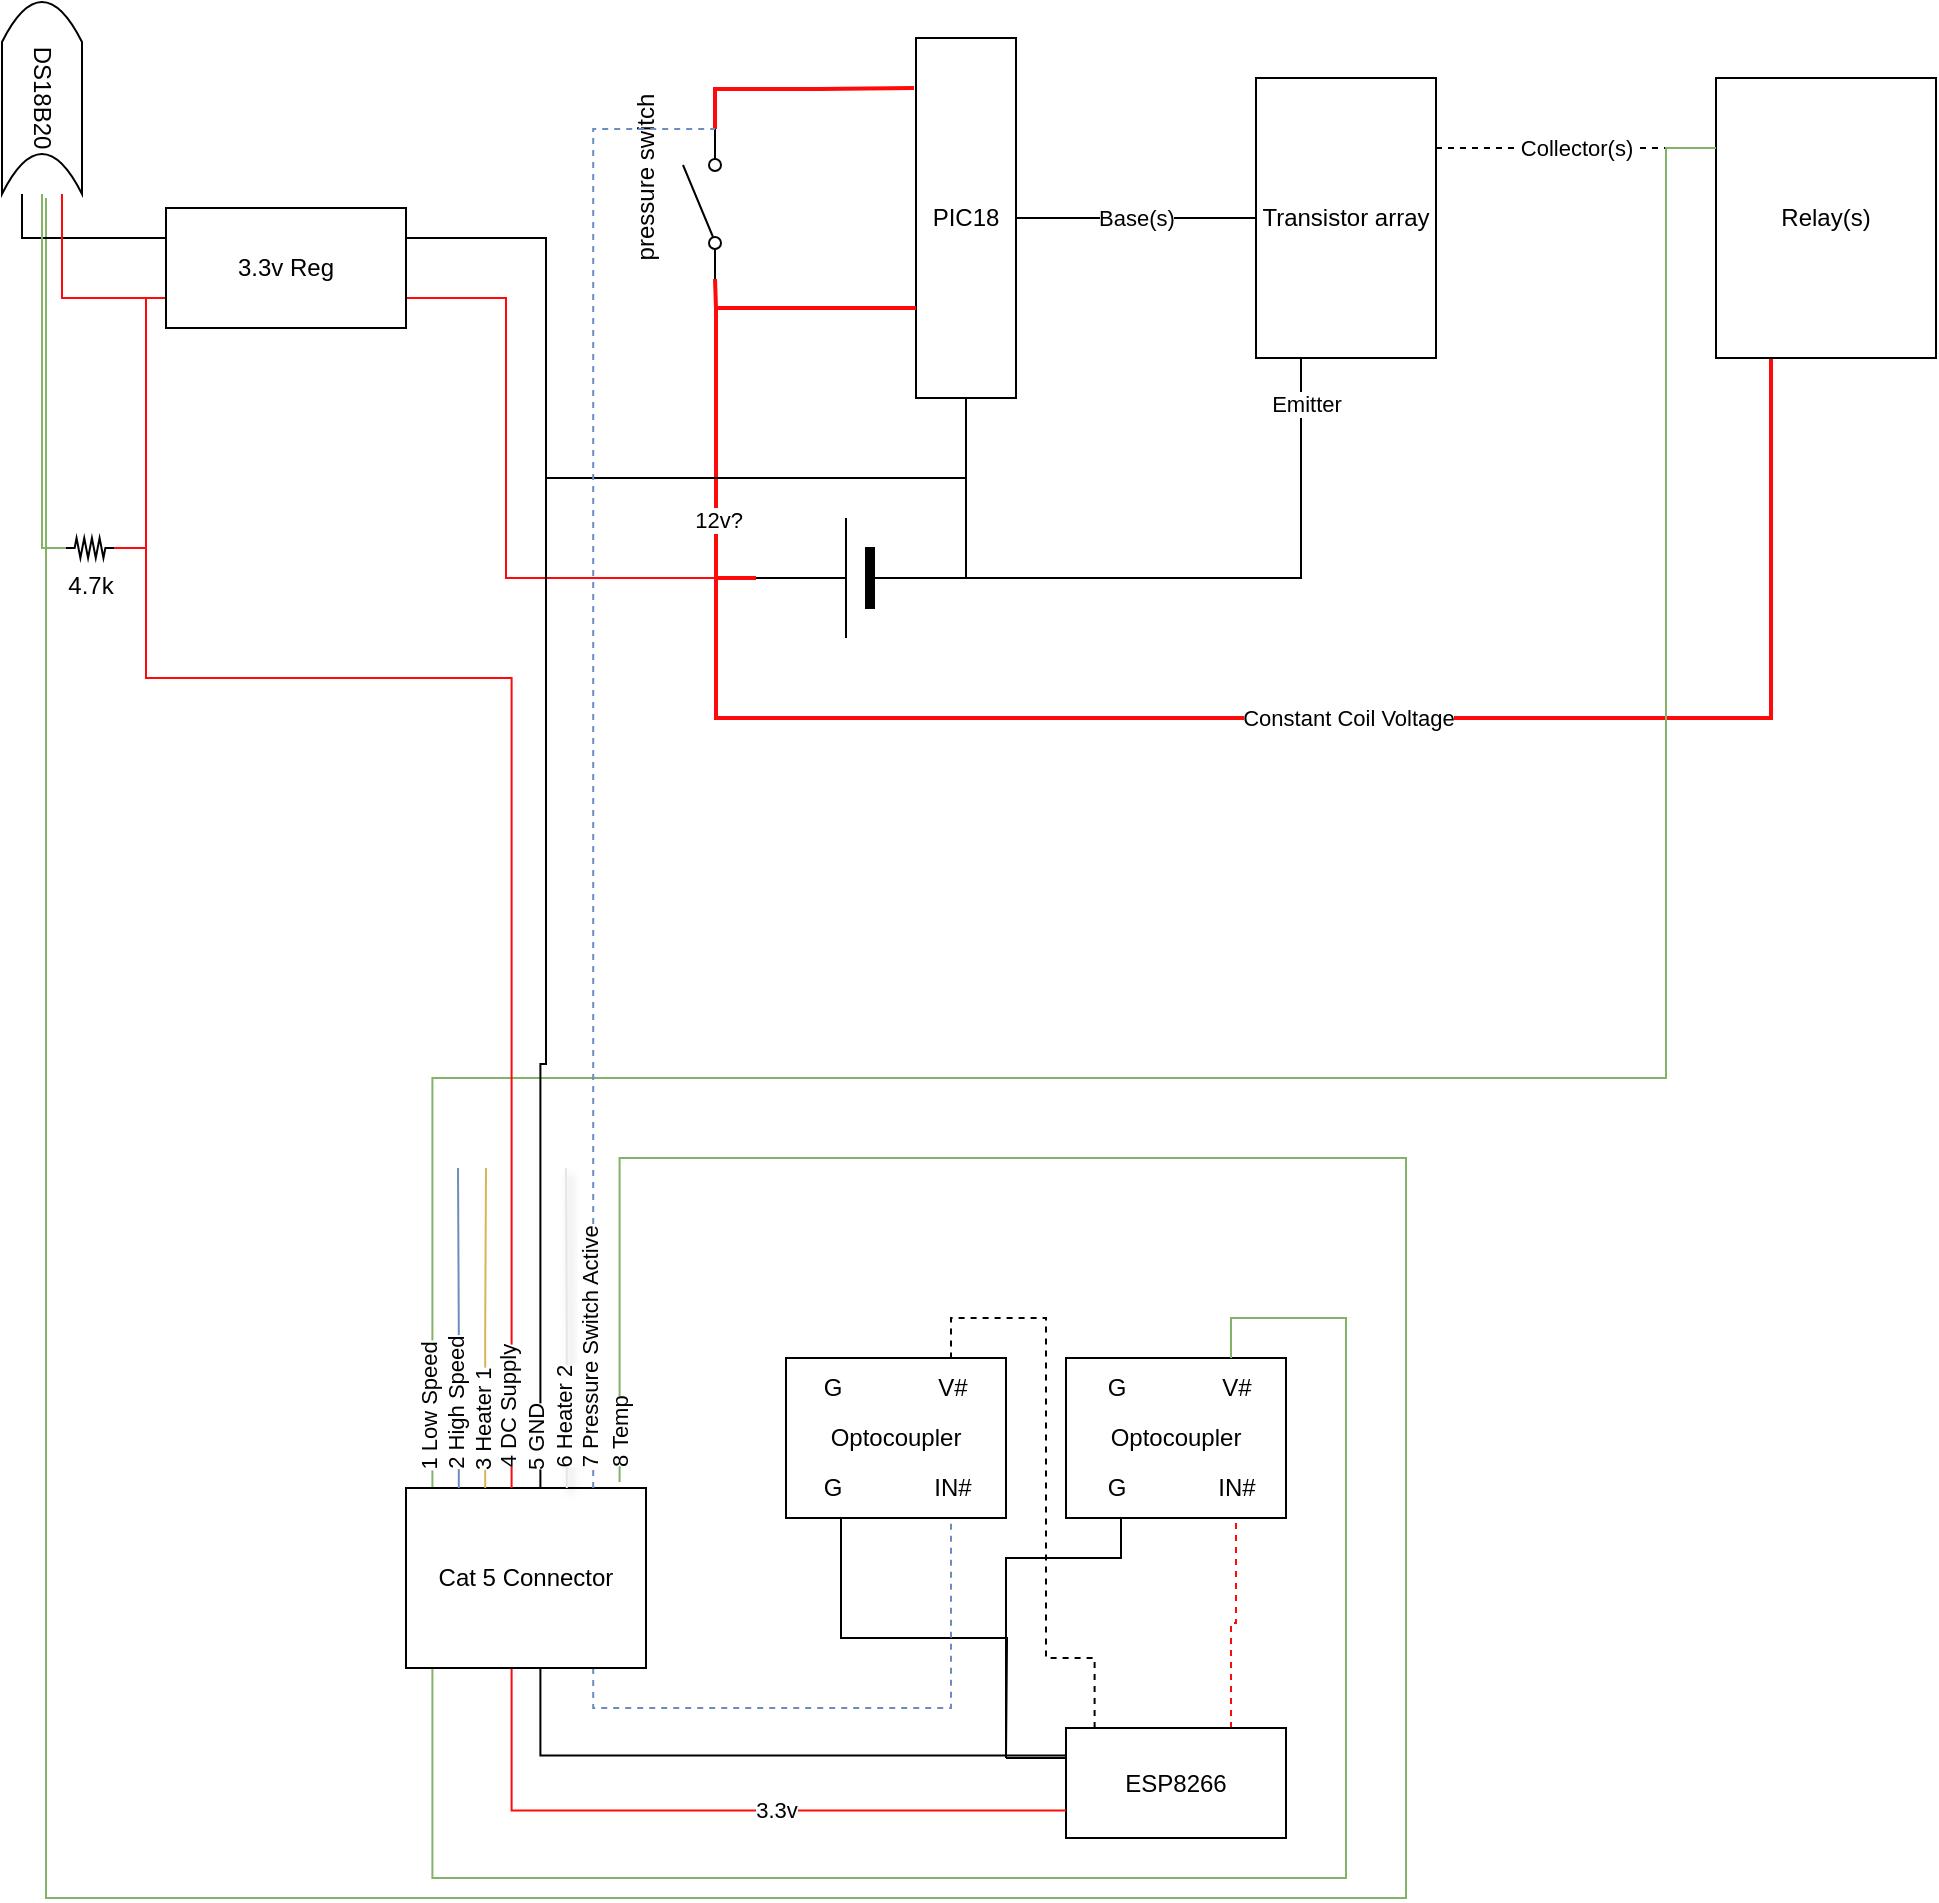 <mxfile version="20.3.0"><diagram id="HO80RgkjWa2qzDOnT4yv" name="Page-1"><mxGraphModel dx="1223" dy="1009" grid="1" gridSize="10" guides="1" tooltips="1" connect="1" arrows="1" fold="1" page="1" pageScale="1" pageWidth="1390" pageHeight="980" math="0" shadow="0"><root><mxCell id="0"/><mxCell id="1" parent="0"/><mxCell id="HXq7j-YS7tvYpMyhoHRz-6" value="Base(s)" style="edgeStyle=orthogonalEdgeStyle;rounded=0;orthogonalLoop=1;jettySize=auto;html=1;exitX=1;exitY=0.5;exitDx=0;exitDy=0;entryX=0;entryY=0.5;entryDx=0;entryDy=0;endArrow=none;endFill=0;" edge="1" parent="1" source="5wMK9O2vsvdra9HuAGVY-1" target="HXq7j-YS7tvYpMyhoHRz-1"><mxGeometry relative="1" as="geometry"/></mxCell><mxCell id="5wMK9O2vsvdra9HuAGVY-1" value="PIC18" style="rounded=0;whiteSpace=wrap;html=1;" parent="1" vertex="1"><mxGeometry x="485" y="30" width="50" height="180" as="geometry"/></mxCell><mxCell id="5wMK9O2vsvdra9HuAGVY-6" style="edgeStyle=orthogonalEdgeStyle;rounded=0;orthogonalLoop=1;jettySize=auto;html=1;exitX=1;exitY=0.8;exitDx=0;exitDy=0;entryX=-0.02;entryY=0.139;entryDx=0;entryDy=0;endArrow=none;endFill=0;fillColor=#f8cecc;strokeColor=#FF0A0A;strokeWidth=2;entryPerimeter=0;" parent="1" source="5wMK9O2vsvdra9HuAGVY-2" target="5wMK9O2vsvdra9HuAGVY-1" edge="1"><mxGeometry relative="1" as="geometry"/></mxCell><mxCell id="5wMK9O2vsvdra9HuAGVY-2" value="" style="shape=mxgraph.electrical.electro-mechanical.singleSwitch;aspect=fixed;elSwitchState=off;rotation=-90;" parent="1" vertex="1"><mxGeometry x="341" y="103" width="75" height="20" as="geometry"/></mxCell><mxCell id="5wMK9O2vsvdra9HuAGVY-3" value="" style="endArrow=none;html=1;rounded=0;entryX=0;entryY=0.8;entryDx=0;entryDy=0;exitX=0;exitY=0.75;exitDx=0;exitDy=0;fillColor=#f8cecc;strokeColor=#FF0A0A;strokeWidth=2;" parent="1" source="5wMK9O2vsvdra9HuAGVY-1" target="5wMK9O2vsvdra9HuAGVY-2" edge="1"><mxGeometry width="50" height="50" relative="1" as="geometry"><mxPoint x="365" y="170" as="sourcePoint"/><mxPoint x="415" y="120" as="targetPoint"/><Array as="points"><mxPoint x="385" y="165"/></Array></mxGeometry></mxCell><mxCell id="5wMK9O2vsvdra9HuAGVY-5" style="edgeStyle=orthogonalEdgeStyle;rounded=0;orthogonalLoop=1;jettySize=auto;html=1;exitX=1;exitY=0.5;exitDx=0;exitDy=0;exitPerimeter=0;entryX=0;entryY=0.75;entryDx=0;entryDy=0;endArrow=none;endFill=0;fillColor=#f8cecc;strokeColor=#FF0A0A;strokeWidth=2;" parent="1" source="5wMK9O2vsvdra9HuAGVY-4" target="5wMK9O2vsvdra9HuAGVY-1" edge="1"><mxGeometry relative="1" as="geometry"/></mxCell><mxCell id="5wMK9O2vsvdra9HuAGVY-8" value="12v?" style="edgeLabel;html=1;align=center;verticalAlign=middle;resizable=0;points=[];" parent="5wMK9O2vsvdra9HuAGVY-5" vertex="1" connectable="0"><mxGeometry x="-0.616" y="-1" relative="1" as="geometry"><mxPoint as="offset"/></mxGeometry></mxCell><mxCell id="5wMK9O2vsvdra9HuAGVY-7" style="edgeStyle=orthogonalEdgeStyle;rounded=0;orthogonalLoop=1;jettySize=auto;html=1;exitX=0;exitY=0.5;exitDx=0;exitDy=0;exitPerimeter=0;entryX=0.5;entryY=1;entryDx=0;entryDy=0;endArrow=none;endFill=0;" parent="1" source="5wMK9O2vsvdra9HuAGVY-4" target="5wMK9O2vsvdra9HuAGVY-1" edge="1"><mxGeometry relative="1" as="geometry"><Array as="points"><mxPoint x="510" y="300"/></Array></mxGeometry></mxCell><mxCell id="HXq7j-YS7tvYpMyhoHRz-83" style="edgeStyle=orthogonalEdgeStyle;rounded=0;orthogonalLoop=1;jettySize=auto;html=1;exitX=0;exitY=0.5;exitDx=0;exitDy=0;exitPerimeter=0;entryX=1;entryY=0.25;entryDx=0;entryDy=0;shadow=0;strokeColor=#000000;strokeWidth=1;endArrow=none;endFill=0;" edge="1" parent="1" source="5wMK9O2vsvdra9HuAGVY-4" target="HXq7j-YS7tvYpMyhoHRz-73"><mxGeometry relative="1" as="geometry"><Array as="points"><mxPoint x="510" y="300"/><mxPoint x="510" y="250"/><mxPoint x="300" y="250"/><mxPoint x="300" y="130"/></Array></mxGeometry></mxCell><mxCell id="HXq7j-YS7tvYpMyhoHRz-84" style="edgeStyle=orthogonalEdgeStyle;rounded=0;orthogonalLoop=1;jettySize=auto;html=1;exitX=1;exitY=0.5;exitDx=0;exitDy=0;exitPerimeter=0;entryX=1;entryY=0.75;entryDx=0;entryDy=0;shadow=0;strokeColor=#FF0A0A;strokeWidth=1;endArrow=none;endFill=0;" edge="1" parent="1" source="5wMK9O2vsvdra9HuAGVY-4" target="HXq7j-YS7tvYpMyhoHRz-73"><mxGeometry relative="1" as="geometry"><Array as="points"><mxPoint x="280" y="300"/><mxPoint x="280" y="160"/></Array></mxGeometry></mxCell><mxCell id="5wMK9O2vsvdra9HuAGVY-4" value="" style="verticalLabelPosition=bottom;shadow=0;dashed=0;align=center;fillColor=strokeColor;html=1;verticalAlign=top;strokeWidth=1;shape=mxgraph.electrical.miscellaneous.monocell_battery;rotation=-180;" parent="1" vertex="1"><mxGeometry x="405" y="270" width="100" height="60" as="geometry"/></mxCell><mxCell id="5wMK9O2vsvdra9HuAGVY-9" value="pressure switch" style="text;html=1;align=center;verticalAlign=middle;resizable=0;points=[];autosize=1;strokeColor=none;fillColor=none;rotation=-90;" parent="1" vertex="1"><mxGeometry x="295" y="85" width="110" height="30" as="geometry"/></mxCell><mxCell id="HXq7j-YS7tvYpMyhoHRz-2" style="edgeStyle=orthogonalEdgeStyle;rounded=0;orthogonalLoop=1;jettySize=auto;html=1;exitX=0.25;exitY=1;exitDx=0;exitDy=0;endArrow=none;endFill=0;" edge="1" parent="1" source="HXq7j-YS7tvYpMyhoHRz-1" target="5wMK9O2vsvdra9HuAGVY-4"><mxGeometry relative="1" as="geometry"><mxPoint x="655" y="90" as="sourcePoint"/><mxPoint x="505" y="305" as="targetPoint"/><Array as="points"><mxPoint x="678" y="300"/></Array></mxGeometry></mxCell><mxCell id="HXq7j-YS7tvYpMyhoHRz-3" value="Emitter" style="edgeLabel;html=1;align=center;verticalAlign=middle;resizable=0;points=[];" vertex="1" connectable="0" parent="HXq7j-YS7tvYpMyhoHRz-2"><mxGeometry x="-0.836" y="2" relative="1" as="geometry"><mxPoint as="offset"/></mxGeometry></mxCell><mxCell id="HXq7j-YS7tvYpMyhoHRz-9" value="Collector(s)" style="edgeStyle=orthogonalEdgeStyle;rounded=0;orthogonalLoop=1;jettySize=auto;html=1;exitX=1;exitY=0.25;exitDx=0;exitDy=0;entryX=0;entryY=0.25;entryDx=0;entryDy=0;endArrow=none;endFill=0;dashed=1;" edge="1" parent="1" source="HXq7j-YS7tvYpMyhoHRz-1" target="HXq7j-YS7tvYpMyhoHRz-8"><mxGeometry relative="1" as="geometry"/></mxCell><mxCell id="HXq7j-YS7tvYpMyhoHRz-1" value="Transistor array" style="rounded=0;whiteSpace=wrap;html=1;" vertex="1" parent="1"><mxGeometry x="655" y="50" width="90" height="140" as="geometry"/></mxCell><mxCell id="HXq7j-YS7tvYpMyhoHRz-14" style="edgeStyle=orthogonalEdgeStyle;rounded=0;orthogonalLoop=1;jettySize=auto;html=1;exitX=0.25;exitY=1;exitDx=0;exitDy=0;endArrow=none;endFill=0;strokeColor=#FF0A0A;strokeWidth=2;" edge="1" parent="1" source="HXq7j-YS7tvYpMyhoHRz-8"><mxGeometry relative="1" as="geometry"><mxPoint x="385" y="300" as="targetPoint"/><Array as="points"><mxPoint x="913" y="370"/><mxPoint x="385" y="370"/></Array></mxGeometry></mxCell><mxCell id="HXq7j-YS7tvYpMyhoHRz-16" value="Constant Coil Voltage" style="edgeLabel;html=1;align=center;verticalAlign=middle;resizable=0;points=[];" vertex="1" connectable="0" parent="HXq7j-YS7tvYpMyhoHRz-14"><mxGeometry x="-0.309" y="1" relative="1" as="geometry"><mxPoint x="-123" y="-1" as="offset"/></mxGeometry></mxCell><mxCell id="HXq7j-YS7tvYpMyhoHRz-8" value="Relay(s)" style="rounded=0;whiteSpace=wrap;html=1;" vertex="1" parent="1"><mxGeometry x="885" y="50" width="110" height="140" as="geometry"/></mxCell><mxCell id="HXq7j-YS7tvYpMyhoHRz-20" value="Optocoupler" style="rounded=0;whiteSpace=wrap;html=1;" vertex="1" parent="1"><mxGeometry x="560" y="690" width="110" height="80" as="geometry"/></mxCell><mxCell id="HXq7j-YS7tvYpMyhoHRz-23" value="G" style="text;html=1;align=center;verticalAlign=middle;resizable=0;points=[];autosize=1;strokeColor=none;fillColor=none;" vertex="1" parent="1"><mxGeometry x="570" y="690" width="30" height="30" as="geometry"/></mxCell><mxCell id="HXq7j-YS7tvYpMyhoHRz-24" value="V#" style="text;html=1;align=center;verticalAlign=middle;resizable=0;points=[];autosize=1;strokeColor=none;fillColor=none;" vertex="1" parent="1"><mxGeometry x="625" y="690" width="40" height="30" as="geometry"/></mxCell><mxCell id="HXq7j-YS7tvYpMyhoHRz-25" value="G" style="text;html=1;align=center;verticalAlign=middle;resizable=0;points=[];autosize=1;strokeColor=none;fillColor=none;" vertex="1" parent="1"><mxGeometry x="570" y="740" width="30" height="30" as="geometry"/></mxCell><mxCell id="HXq7j-YS7tvYpMyhoHRz-26" value="IN#" style="text;html=1;align=center;verticalAlign=middle;resizable=0;points=[];autosize=1;strokeColor=none;fillColor=none;" vertex="1" parent="1"><mxGeometry x="625" y="740" width="40" height="30" as="geometry"/></mxCell><mxCell id="HXq7j-YS7tvYpMyhoHRz-28" style="edgeStyle=orthogonalEdgeStyle;rounded=0;orthogonalLoop=1;jettySize=auto;html=1;exitX=1;exitY=0.25;exitDx=0;exitDy=0;entryX=0.25;entryY=1;entryDx=0;entryDy=0;strokeColor=#000000;strokeWidth=1;endArrow=none;endFill=0;" edge="1" parent="1" target="HXq7j-YS7tvYpMyhoHRz-20"><mxGeometry relative="1" as="geometry"><mxPoint x="530" y="890" as="sourcePoint"/><Array as="points"><mxPoint x="530" y="790"/><mxPoint x="588" y="790"/></Array></mxGeometry></mxCell><mxCell id="HXq7j-YS7tvYpMyhoHRz-29" style="edgeStyle=orthogonalEdgeStyle;rounded=0;orthogonalLoop=1;jettySize=auto;html=1;exitX=0.75;exitY=0;exitDx=0;exitDy=0;strokeColor=#FF0A0A;strokeWidth=1;endArrow=none;endFill=0;dashed=1;" edge="1" parent="1" source="HXq7j-YS7tvYpMyhoHRz-27" target="HXq7j-YS7tvYpMyhoHRz-26"><mxGeometry relative="1" as="geometry"/></mxCell><mxCell id="HXq7j-YS7tvYpMyhoHRz-63" style="edgeStyle=orthogonalEdgeStyle;rounded=0;orthogonalLoop=1;jettySize=auto;html=1;exitX=0.13;exitY=0;exitDx=0;exitDy=0;exitPerimeter=0;entryX=0.75;entryY=0;entryDx=0;entryDy=0;shadow=0;dashed=1;strokeColor=#000000;strokeWidth=1;endArrow=none;endFill=0;" edge="1" parent="1" source="HXq7j-YS7tvYpMyhoHRz-27" target="HXq7j-YS7tvYpMyhoHRz-57"><mxGeometry relative="1" as="geometry"><Array as="points"><mxPoint x="574" y="840"/><mxPoint x="550" y="840"/><mxPoint x="550" y="670"/><mxPoint x="503" y="670"/></Array></mxGeometry></mxCell><mxCell id="HXq7j-YS7tvYpMyhoHRz-27" value="ESP8266" style="rounded=0;whiteSpace=wrap;html=1;points=[[0,0,0,0,0],[0,0.25,0,0,0],[0,0.5,0,0,0],[0,0.75,0,0,0],[0,1,0,0,0],[0.13,0,0,0,0],[0.25,0,0,0,0],[0.25,1,0,0,0],[0.5,0,0,0,0],[0.5,1,0,0,0],[0.75,0,0,0,0],[0.75,1,0,0,0],[1,0,0,0,0],[1,0.25,0,0,0],[1,0.5,0,0,0],[1,0.75,0,0,0],[1,1,0,0,0]];" vertex="1" parent="1"><mxGeometry x="560" y="875" width="110" height="55" as="geometry"/></mxCell><mxCell id="HXq7j-YS7tvYpMyhoHRz-53" style="edgeStyle=orthogonalEdgeStyle;rounded=0;orthogonalLoop=1;jettySize=auto;html=1;exitX=1;exitY=0.25;exitDx=0;exitDy=0;entryX=0;entryY=0.25;entryDx=0;entryDy=0;shadow=0;strokeColor=#000000;strokeWidth=1;endArrow=none;endFill=0;" edge="1" parent="1" target="HXq7j-YS7tvYpMyhoHRz-27"><mxGeometry relative="1" as="geometry"><mxPoint x="530" y="890" as="sourcePoint"/></mxGeometry></mxCell><mxCell id="HXq7j-YS7tvYpMyhoHRz-64" style="edgeStyle=orthogonalEdgeStyle;rounded=0;orthogonalLoop=1;jettySize=auto;html=1;exitX=1;exitY=0.25;exitDx=0;exitDy=0;entryX=0.25;entryY=1;entryDx=0;entryDy=0;shadow=0;strokeColor=#000000;strokeWidth=1;endArrow=none;endFill=0;" edge="1" parent="1" target="HXq7j-YS7tvYpMyhoHRz-57"><mxGeometry relative="1" as="geometry"><mxPoint x="530" y="890" as="sourcePoint"/></mxGeometry></mxCell><mxCell id="HXq7j-YS7tvYpMyhoHRz-34" style="edgeStyle=orthogonalEdgeStyle;rounded=0;orthogonalLoop=1;jettySize=auto;html=1;exitX=0.11;exitY=0;exitDx=0;exitDy=0;exitPerimeter=0;strokeColor=#82b366;strokeWidth=1;endArrow=none;endFill=0;fillColor=#d5e8d4;entryX=0;entryY=0.25;entryDx=0;entryDy=0;" edge="1" parent="1" source="HXq7j-YS7tvYpMyhoHRz-31" target="HXq7j-YS7tvYpMyhoHRz-8"><mxGeometry relative="1" as="geometry"><mxPoint x="243" y="595" as="targetPoint"/><Array as="points"><mxPoint x="243" y="550"/><mxPoint x="860" y="550"/><mxPoint x="860" y="85"/></Array></mxGeometry></mxCell><mxCell id="HXq7j-YS7tvYpMyhoHRz-35" value="1 Low Speed" style="edgeLabel;html=1;align=center;verticalAlign=middle;resizable=0;points=[];rotation=-90;" vertex="1" connectable="0" parent="HXq7j-YS7tvYpMyhoHRz-34"><mxGeometry x="0.075" y="2" relative="1" as="geometry"><mxPoint x="-502" y="166" as="offset"/></mxGeometry></mxCell><mxCell id="HXq7j-YS7tvYpMyhoHRz-51" style="edgeStyle=orthogonalEdgeStyle;rounded=0;orthogonalLoop=1;jettySize=auto;html=1;exitX=0.56;exitY=1;exitDx=0;exitDy=0;exitPerimeter=0;entryX=0;entryY=0.25;entryDx=0;entryDy=0;shadow=0;strokeColor=#000000;strokeWidth=1;endArrow=none;endFill=0;entryPerimeter=0;" edge="1" parent="1" source="HXq7j-YS7tvYpMyhoHRz-31" target="HXq7j-YS7tvYpMyhoHRz-27"><mxGeometry relative="1" as="geometry"><mxPoint x="410" y="890" as="targetPoint"/></mxGeometry></mxCell><mxCell id="HXq7j-YS7tvYpMyhoHRz-52" style="edgeStyle=orthogonalEdgeStyle;rounded=0;orthogonalLoop=1;jettySize=auto;html=1;exitX=0.44;exitY=1;exitDx=0;exitDy=0;exitPerimeter=0;entryX=0;entryY=0.75;entryDx=0;entryDy=0;shadow=0;strokeColor=#FF0A0A;strokeWidth=1;endArrow=none;endFill=0;entryPerimeter=0;" edge="1" parent="1" source="HXq7j-YS7tvYpMyhoHRz-31" target="HXq7j-YS7tvYpMyhoHRz-27"><mxGeometry relative="1" as="geometry"><mxPoint x="410" y="905" as="targetPoint"/></mxGeometry></mxCell><mxCell id="HXq7j-YS7tvYpMyhoHRz-89" value="3.3v" style="edgeLabel;html=1;align=center;verticalAlign=middle;resizable=0;points=[];" vertex="1" connectable="0" parent="HXq7j-YS7tvYpMyhoHRz-52"><mxGeometry x="0.168" y="1" relative="1" as="geometry"><mxPoint as="offset"/></mxGeometry></mxCell><mxCell id="HXq7j-YS7tvYpMyhoHRz-56" style="edgeStyle=orthogonalEdgeStyle;rounded=0;orthogonalLoop=1;jettySize=auto;html=1;exitX=0.11;exitY=1;exitDx=0;exitDy=0;exitPerimeter=0;entryX=0.75;entryY=0;entryDx=0;entryDy=0;shadow=0;strokeColor=#82b366;strokeWidth=1;endArrow=none;endFill=0;fillColor=#d5e8d4;" edge="1" parent="1" source="HXq7j-YS7tvYpMyhoHRz-31" target="HXq7j-YS7tvYpMyhoHRz-20"><mxGeometry relative="1" as="geometry"><Array as="points"><mxPoint x="243" y="950"/><mxPoint x="700" y="950"/><mxPoint x="700" y="670"/><mxPoint x="643" y="670"/></Array></mxGeometry></mxCell><mxCell id="HXq7j-YS7tvYpMyhoHRz-58" style="edgeStyle=orthogonalEdgeStyle;rounded=0;orthogonalLoop=1;jettySize=auto;html=1;exitX=0.78;exitY=1;exitDx=0;exitDy=0;exitPerimeter=0;entryX=0.75;entryY=1;entryDx=0;entryDy=0;shadow=0;strokeColor=#6c8ebf;strokeWidth=1;endArrow=none;endFill=0;fillColor=#dae8fc;dashed=1;" edge="1" parent="1" source="HXq7j-YS7tvYpMyhoHRz-31" target="HXq7j-YS7tvYpMyhoHRz-57"><mxGeometry relative="1" as="geometry"/></mxCell><mxCell id="HXq7j-YS7tvYpMyhoHRz-31" value="Cat 5 Connector" style="rounded=0;whiteSpace=wrap;html=1;points=[[0.11,0,0,0,0],[0.11,1,0,0,0],[0.22,0,0,0,0],[0.22,1,0,0,0],[0.33,0,0,0,0],[0.33,1,0,0,0],[0.44,0,0,0,0],[0.44,1,0,0,0],[0.56,0,0,0,0],[0.56,1,0,0,0],[0.67,0,0,0,0],[0.67,1,0,0,0],[0.78,0,0,0,0],[0.78,1,0,0,0],[0.89,0,0,0,0],[0.89,1,0,0,0]];" vertex="1" parent="1"><mxGeometry x="230" y="755" width="120" height="90" as="geometry"/></mxCell><mxCell id="HXq7j-YS7tvYpMyhoHRz-36" style="edgeStyle=orthogonalEdgeStyle;rounded=0;orthogonalLoop=1;jettySize=auto;html=1;exitX=0.22;exitY=0;exitDx=0;exitDy=0;exitPerimeter=0;strokeColor=#6c8ebf;strokeWidth=1;endArrow=none;endFill=0;fillColor=#dae8fc;" edge="1" parent="1" source="HXq7j-YS7tvYpMyhoHRz-31"><mxGeometry relative="1" as="geometry"><mxPoint x="256" y="595" as="targetPoint"/><mxPoint x="320" y="725" as="sourcePoint"/></mxGeometry></mxCell><mxCell id="HXq7j-YS7tvYpMyhoHRz-37" value="2 High Speed" style="edgeLabel;html=1;align=center;verticalAlign=middle;resizable=0;points=[];rotation=-90;" vertex="1" connectable="0" parent="HXq7j-YS7tvYpMyhoHRz-36"><mxGeometry x="0.075" y="2" relative="1" as="geometry"><mxPoint y="44" as="offset"/></mxGeometry></mxCell><mxCell id="HXq7j-YS7tvYpMyhoHRz-38" style="edgeStyle=orthogonalEdgeStyle;rounded=0;orthogonalLoop=1;jettySize=auto;html=1;exitX=0.33;exitY=0;exitDx=0;exitDy=0;exitPerimeter=0;strokeColor=#d6b656;strokeWidth=1;endArrow=none;endFill=0;fillColor=#fff2cc;" edge="1" parent="1" source="HXq7j-YS7tvYpMyhoHRz-31"><mxGeometry relative="1" as="geometry"><mxPoint x="270" y="595" as="targetPoint"/><mxPoint x="300" y="745" as="sourcePoint"/></mxGeometry></mxCell><mxCell id="HXq7j-YS7tvYpMyhoHRz-39" value="3 Heater 1" style="edgeLabel;html=1;align=center;verticalAlign=middle;resizable=0;points=[];rotation=-90;" vertex="1" connectable="0" parent="HXq7j-YS7tvYpMyhoHRz-38"><mxGeometry x="0.075" y="2" relative="1" as="geometry"><mxPoint y="52" as="offset"/></mxGeometry></mxCell><mxCell id="HXq7j-YS7tvYpMyhoHRz-40" style="edgeStyle=orthogonalEdgeStyle;rounded=0;orthogonalLoop=1;jettySize=auto;html=1;exitX=0.44;exitY=0;exitDx=0;exitDy=0;exitPerimeter=0;strokeColor=#FF0A0A;strokeWidth=1;endArrow=none;endFill=0;fillColor=#f8cecc;entryX=0;entryY=0.75;entryDx=0;entryDy=0;" edge="1" parent="1" source="HXq7j-YS7tvYpMyhoHRz-31" target="HXq7j-YS7tvYpMyhoHRz-73"><mxGeometry relative="1" as="geometry"><mxPoint x="200" y="500" as="targetPoint"/><mxPoint x="320" y="745" as="sourcePoint"/><Array as="points"><mxPoint x="283" y="350"/><mxPoint x="100" y="350"/><mxPoint x="100" y="160"/></Array></mxGeometry></mxCell><mxCell id="HXq7j-YS7tvYpMyhoHRz-41" value="4 DC Supply" style="edgeLabel;html=1;align=center;verticalAlign=middle;resizable=0;points=[];rotation=-90;" vertex="1" connectable="0" parent="HXq7j-YS7tvYpMyhoHRz-40"><mxGeometry x="0.075" y="2" relative="1" as="geometry"><mxPoint x="16" y="363" as="offset"/></mxGeometry></mxCell><mxCell id="HXq7j-YS7tvYpMyhoHRz-42" style="edgeStyle=orthogonalEdgeStyle;rounded=0;orthogonalLoop=1;jettySize=auto;html=1;exitX=0.56;exitY=0;exitDx=0;exitDy=0;exitPerimeter=0;strokeColor=#000000;strokeWidth=1;endArrow=none;endFill=0;fillColor=#d5e8d4;entryX=1;entryY=0.25;entryDx=0;entryDy=0;" edge="1" parent="1" source="HXq7j-YS7tvYpMyhoHRz-31" target="HXq7j-YS7tvYpMyhoHRz-73"><mxGeometry relative="1" as="geometry"><mxPoint x="297" y="595" as="targetPoint"/><mxPoint x="410" y="745" as="sourcePoint"/><Array as="points"><mxPoint x="297" y="543"/><mxPoint x="300" y="543"/><mxPoint x="300" y="130"/></Array></mxGeometry></mxCell><mxCell id="HXq7j-YS7tvYpMyhoHRz-88" value="5 GND" style="edgeLabel;html=1;align=center;verticalAlign=middle;resizable=0;points=[];rotation=-90;" vertex="1" connectable="0" parent="HXq7j-YS7tvYpMyhoHRz-42"><mxGeometry x="-0.617" y="-2" relative="1" as="geometry"><mxPoint x="-4" y="108" as="offset"/></mxGeometry></mxCell><mxCell id="HXq7j-YS7tvYpMyhoHRz-44" style="edgeStyle=orthogonalEdgeStyle;rounded=0;orthogonalLoop=1;jettySize=auto;html=1;exitX=0.67;exitY=0;exitDx=0;exitDy=0;exitPerimeter=0;strokeWidth=1;endArrow=none;endFill=0;strokeColor=#E6E6E6;shadow=1;" edge="1" parent="1" source="HXq7j-YS7tvYpMyhoHRz-31"><mxGeometry relative="1" as="geometry"><mxPoint x="310" y="595" as="targetPoint"/><mxPoint x="460" y="745" as="sourcePoint"/></mxGeometry></mxCell><mxCell id="HXq7j-YS7tvYpMyhoHRz-45" value="6 Heater 2" style="edgeLabel;html=1;align=center;verticalAlign=middle;resizable=0;points=[];rotation=-90;" vertex="1" connectable="0" parent="HXq7j-YS7tvYpMyhoHRz-44"><mxGeometry x="0.075" y="2" relative="1" as="geometry"><mxPoint y="51" as="offset"/></mxGeometry></mxCell><mxCell id="HXq7j-YS7tvYpMyhoHRz-46" style="edgeStyle=orthogonalEdgeStyle;rounded=0;orthogonalLoop=1;jettySize=auto;html=1;exitX=0.78;exitY=0;exitDx=0;exitDy=0;exitPerimeter=0;strokeColor=#6c8ebf;strokeWidth=1;endArrow=none;endFill=0;fillColor=#dae8fc;entryX=1;entryY=0.8;entryDx=0;entryDy=0;dashed=1;" edge="1" parent="1" source="HXq7j-YS7tvYpMyhoHRz-31" target="5wMK9O2vsvdra9HuAGVY-2"><mxGeometry relative="1" as="geometry"><mxPoint x="324" y="595" as="targetPoint"/><mxPoint x="520" y="745" as="sourcePoint"/><Array as="points"><mxPoint x="324" y="76"/></Array></mxGeometry></mxCell><mxCell id="HXq7j-YS7tvYpMyhoHRz-47" value="7 Pressure Switch Active" style="edgeLabel;html=1;align=center;verticalAlign=middle;resizable=0;points=[];rotation=-90;" vertex="1" connectable="0" parent="HXq7j-YS7tvYpMyhoHRz-46"><mxGeometry x="0.075" y="2" relative="1" as="geometry"><mxPoint y="328" as="offset"/></mxGeometry></mxCell><mxCell id="HXq7j-YS7tvYpMyhoHRz-57" value="Optocoupler" style="rounded=0;whiteSpace=wrap;html=1;" vertex="1" parent="1"><mxGeometry x="420" y="690" width="110" height="80" as="geometry"/></mxCell><mxCell id="HXq7j-YS7tvYpMyhoHRz-59" value="G" style="text;html=1;align=center;verticalAlign=middle;resizable=0;points=[];autosize=1;strokeColor=none;fillColor=none;" vertex="1" parent="1"><mxGeometry x="427.5" y="690" width="30" height="30" as="geometry"/></mxCell><mxCell id="HXq7j-YS7tvYpMyhoHRz-60" value="V#" style="text;html=1;align=center;verticalAlign=middle;resizable=0;points=[];autosize=1;strokeColor=none;fillColor=none;" vertex="1" parent="1"><mxGeometry x="482.5" y="690" width="40" height="30" as="geometry"/></mxCell><mxCell id="HXq7j-YS7tvYpMyhoHRz-61" value="G" style="text;html=1;align=center;verticalAlign=middle;resizable=0;points=[];autosize=1;strokeColor=none;fillColor=none;" vertex="1" parent="1"><mxGeometry x="427.5" y="740" width="30" height="30" as="geometry"/></mxCell><mxCell id="HXq7j-YS7tvYpMyhoHRz-62" value="IN#" style="text;html=1;align=center;verticalAlign=middle;resizable=0;points=[];autosize=1;strokeColor=none;fillColor=none;" vertex="1" parent="1"><mxGeometry x="482.5" y="740" width="40" height="30" as="geometry"/></mxCell><mxCell id="HXq7j-YS7tvYpMyhoHRz-67" value="" style="edgeStyle=orthogonalEdgeStyle;rounded=0;orthogonalLoop=1;jettySize=auto;html=1;shadow=0;strokeColor=#82b366;strokeWidth=1;endArrow=none;endFill=0;fillColor=#d5e8d4;entryX=0.89;entryY=0;entryDx=0;entryDy=0;entryPerimeter=0;" edge="1" parent="1"><mxGeometry x="0.975" relative="1" as="geometry"><mxPoint x="336.8" y="752" as="targetPoint"/><mxPoint x="50" y="110" as="sourcePoint"/><Array as="points"><mxPoint x="50" y="960"/><mxPoint x="730" y="960"/><mxPoint x="730" y="590"/><mxPoint x="337" y="590"/></Array><mxPoint as="offset"/></mxGeometry></mxCell><mxCell id="HXq7j-YS7tvYpMyhoHRz-82" value="8 Temp" style="edgeLabel;html=1;align=center;verticalAlign=middle;resizable=0;points=[];rotation=-90;" vertex="1" connectable="0" parent="HXq7j-YS7tvYpMyhoHRz-67"><mxGeometry x="0.914" y="2" relative="1" as="geometry"><mxPoint x="-2" y="81" as="offset"/></mxGeometry></mxCell><mxCell id="HXq7j-YS7tvYpMyhoHRz-65" value="DS18B20" style="shape=dataStorage;whiteSpace=wrap;html=1;fixedSize=1;rotation=90;" vertex="1" parent="1"><mxGeometry y="40" width="96" height="40" as="geometry"/></mxCell><mxCell id="HXq7j-YS7tvYpMyhoHRz-85" style="edgeStyle=orthogonalEdgeStyle;rounded=0;orthogonalLoop=1;jettySize=auto;html=1;exitX=0;exitY=0.75;exitDx=0;exitDy=0;entryX=1;entryY=0.25;entryDx=0;entryDy=0;shadow=0;strokeColor=#FF0A0A;strokeWidth=1;endArrow=none;endFill=0;" edge="1" parent="1" source="HXq7j-YS7tvYpMyhoHRz-73" target="HXq7j-YS7tvYpMyhoHRz-65"><mxGeometry relative="1" as="geometry"/></mxCell><mxCell id="HXq7j-YS7tvYpMyhoHRz-86" style="edgeStyle=orthogonalEdgeStyle;rounded=0;orthogonalLoop=1;jettySize=auto;html=1;exitX=0;exitY=0.25;exitDx=0;exitDy=0;entryX=1;entryY=0.75;entryDx=0;entryDy=0;shadow=0;strokeColor=#000000;strokeWidth=1;endArrow=none;endFill=0;" edge="1" parent="1" source="HXq7j-YS7tvYpMyhoHRz-73" target="HXq7j-YS7tvYpMyhoHRz-65"><mxGeometry relative="1" as="geometry"/></mxCell><mxCell id="HXq7j-YS7tvYpMyhoHRz-73" value="3.3v Reg" style="rounded=0;whiteSpace=wrap;html=1;" vertex="1" parent="1"><mxGeometry x="110" y="115" width="120" height="60" as="geometry"/></mxCell><mxCell id="HXq7j-YS7tvYpMyhoHRz-80" style="edgeStyle=orthogonalEdgeStyle;rounded=0;orthogonalLoop=1;jettySize=auto;html=1;exitX=1;exitY=0.5;exitDx=0;exitDy=0;exitPerimeter=0;entryX=1;entryY=0.25;entryDx=0;entryDy=0;shadow=0;strokeColor=#FF0A0A;strokeWidth=1;endArrow=none;endFill=0;" edge="1" parent="1" source="HXq7j-YS7tvYpMyhoHRz-76" target="HXq7j-YS7tvYpMyhoHRz-65"><mxGeometry relative="1" as="geometry"><Array as="points"><mxPoint x="100" y="285"/><mxPoint x="100" y="160"/><mxPoint x="58" y="160"/></Array></mxGeometry></mxCell><mxCell id="HXq7j-YS7tvYpMyhoHRz-81" style="edgeStyle=orthogonalEdgeStyle;rounded=0;orthogonalLoop=1;jettySize=auto;html=1;exitX=0;exitY=0.5;exitDx=0;exitDy=0;exitPerimeter=0;entryX=1;entryY=0.5;entryDx=0;entryDy=0;shadow=0;strokeColor=#82b366;strokeWidth=1;endArrow=none;endFill=0;fillColor=#d5e8d4;" edge="1" parent="1" source="HXq7j-YS7tvYpMyhoHRz-76" target="HXq7j-YS7tvYpMyhoHRz-65"><mxGeometry relative="1" as="geometry"><Array as="points"><mxPoint x="48" y="285"/></Array></mxGeometry></mxCell><mxCell id="HXq7j-YS7tvYpMyhoHRz-76" value="4.7k" style="pointerEvents=1;verticalLabelPosition=bottom;shadow=0;dashed=0;align=center;html=1;verticalAlign=top;shape=mxgraph.electrical.resistors.resistor_2;rotation=0;" vertex="1" parent="1"><mxGeometry x="60" y="280" width="24" height="10" as="geometry"/></mxCell></root></mxGraphModel></diagram></mxfile>